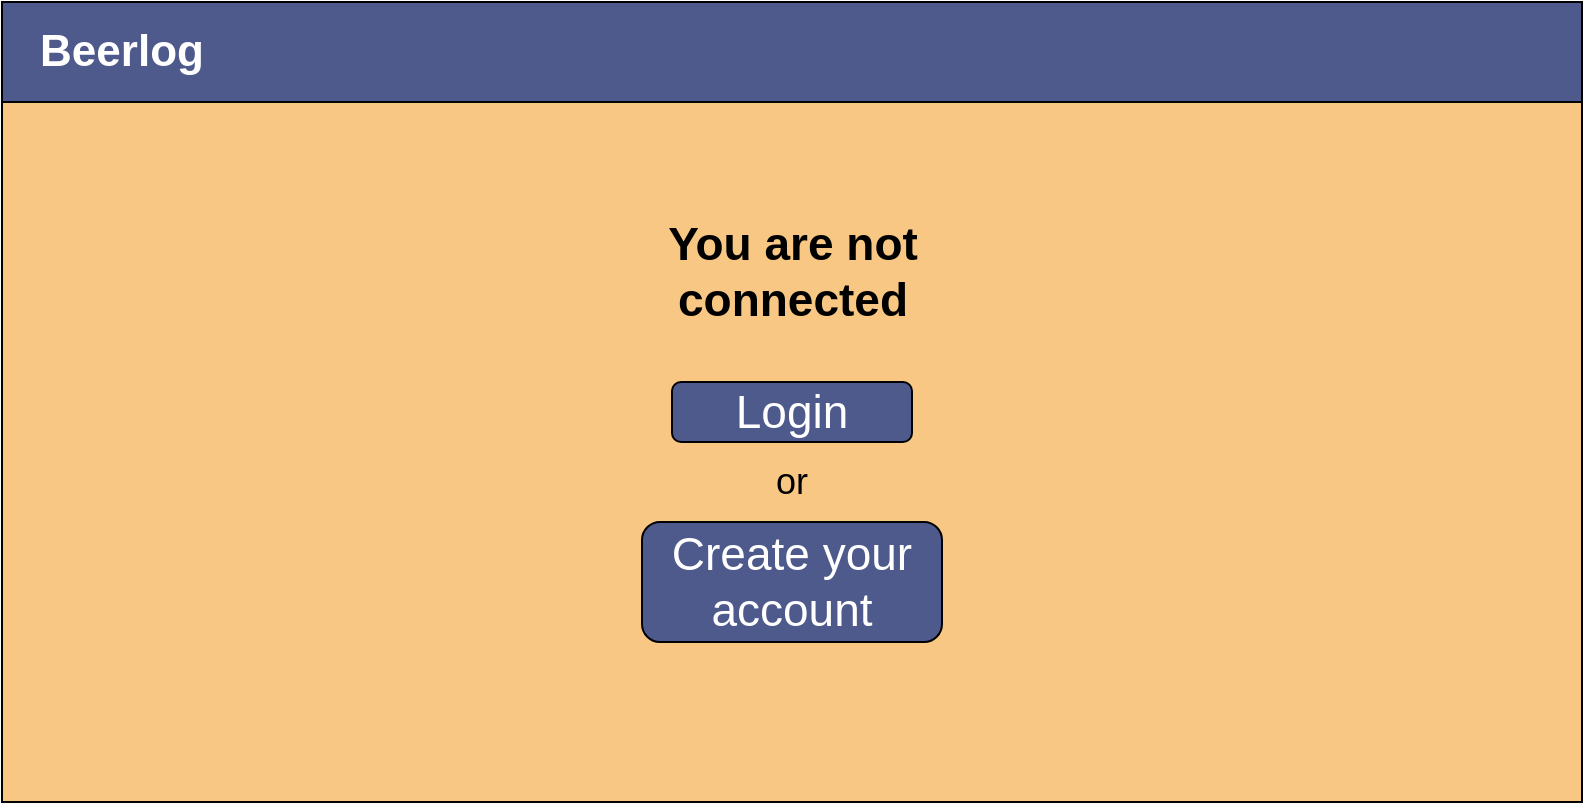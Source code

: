<mxfile scale="1" border="20">
    <diagram id="Gv5OdvQZTV8jD2rlIU9i" name="Page-1">
        <mxGraphModel dx="1467" dy="1014" grid="1" gridSize="10" guides="1" tooltips="1" connect="1" arrows="1" fold="1" page="1" pageScale="1" pageWidth="827" pageHeight="1169" background="#ffffff" math="0" shadow="0">
            <root>
                <mxCell id="0"/>
                <mxCell id="1" parent="0"/>
                <mxCell id="3" value="" style="rounded=0;whiteSpace=wrap;html=1;fillColor=#F9C784;" parent="1" vertex="1">
                    <mxGeometry x="80" y="80" width="790" height="400" as="geometry"/>
                </mxCell>
                <mxCell id="2" value="" style="rounded=0;whiteSpace=wrap;html=1;fillColor=#4E598C;" parent="1" vertex="1">
                    <mxGeometry x="80" y="80" width="790" height="50" as="geometry"/>
                </mxCell>
                <mxCell id="4" value="Beerlog" style="text;html=1;strokeColor=none;fillColor=none;align=center;verticalAlign=middle;whiteSpace=wrap;rounded=0;fontColor=#FFFFFF;fontSize=22;fontStyle=1" parent="1" vertex="1">
                    <mxGeometry x="110" y="90" width="60" height="30" as="geometry"/>
                </mxCell>
                <mxCell id="14" value="&lt;font style=&quot;font-size: 23px;&quot;&gt;&lt;b&gt;You are not connected&lt;/b&gt;&lt;/font&gt;" style="text;html=1;strokeColor=none;fillColor=none;align=center;verticalAlign=middle;whiteSpace=wrap;rounded=0;" vertex="1" parent="1">
                    <mxGeometry x="362.5" y="180" width="225" height="70" as="geometry"/>
                </mxCell>
                <mxCell id="15" value="&lt;font color=&quot;#ffffff&quot;&gt;Login&lt;/font&gt;" style="rounded=1;whiteSpace=wrap;html=1;fontSize=23;fillColor=#4e598c;" vertex="1" parent="1">
                    <mxGeometry x="415" y="270" width="120" height="30" as="geometry"/>
                </mxCell>
                <mxCell id="16" value="&lt;font color=&quot;#ffffff&quot;&gt;Create your account&lt;/font&gt;" style="rounded=1;whiteSpace=wrap;html=1;fontSize=23;fillColor=#4e598c;" vertex="1" parent="1">
                    <mxGeometry x="400" y="340" width="150" height="60" as="geometry"/>
                </mxCell>
                <mxCell id="17" value="or" style="text;html=1;strokeColor=none;fillColor=none;align=center;verticalAlign=middle;whiteSpace=wrap;rounded=0;fontSize=18;fontColor=#000000;" vertex="1" parent="1">
                    <mxGeometry x="445" y="305" width="60" height="30" as="geometry"/>
                </mxCell>
            </root>
        </mxGraphModel>
    </diagram>
</mxfile>